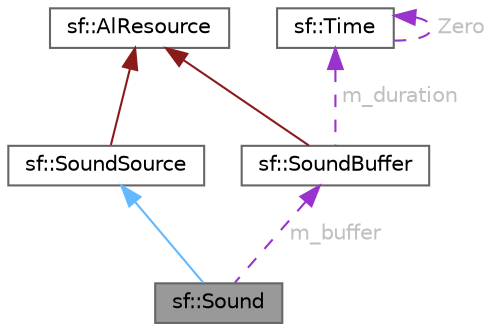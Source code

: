 digraph "sf::Sound"
{
 // INTERACTIVE_SVG=YES
 // LATEX_PDF_SIZE
  bgcolor="transparent";
  edge [fontname=Helvetica,fontsize=10,labelfontname=Helvetica,labelfontsize=10];
  node [fontname=Helvetica,fontsize=10,shape=box,height=0.2,width=0.4];
  Node1 [id="Node000001",label="sf::Sound",height=0.2,width=0.4,color="gray40", fillcolor="grey60", style="filled", fontcolor="black",tooltip="Regular sound that can be played in the audio environment."];
  Node2 -> Node1 [id="edge7_Node000001_Node000002",dir="back",color="steelblue1",style="solid",tooltip=" "];
  Node2 [id="Node000002",label="sf::SoundSource",height=0.2,width=0.4,color="gray40", fillcolor="white", style="filled",URL="$a01665.html",tooltip="Base class defining a sound's properties."];
  Node3 -> Node2 [id="edge8_Node000002_Node000003",dir="back",color="firebrick4",style="solid",tooltip=" "];
  Node3 [id="Node000003",label="sf::AlResource",height=0.2,width=0.4,color="gray40", fillcolor="white", style="filled",URL="$a01601.html",tooltip="Base class for classes that require an OpenAL context."];
  Node4 -> Node1 [id="edge9_Node000001_Node000004",dir="back",color="darkorchid3",style="dashed",tooltip=" ",label=" m_buffer",fontcolor="grey" ];
  Node4 [id="Node000004",label="sf::SoundBuffer",height=0.2,width=0.4,color="gray40", fillcolor="white", style="filled",URL="$a01629.html",tooltip="Storage for audio samples defining a sound."];
  Node3 -> Node4 [id="edge10_Node000004_Node000003",dir="back",color="firebrick4",style="solid",tooltip=" "];
  Node5 -> Node4 [id="edge11_Node000004_Node000005",dir="back",color="darkorchid3",style="dashed",tooltip=" ",label=" m_duration",fontcolor="grey" ];
  Node5 [id="Node000005",label="sf::Time",height=0.2,width=0.4,color="gray40", fillcolor="white", style="filled",URL="$a01933.html",tooltip="Represents a time value."];
  Node5 -> Node5 [id="edge12_Node000005_Node000005",dir="back",color="darkorchid3",style="dashed",tooltip=" ",label=" Zero",fontcolor="grey" ];
}
